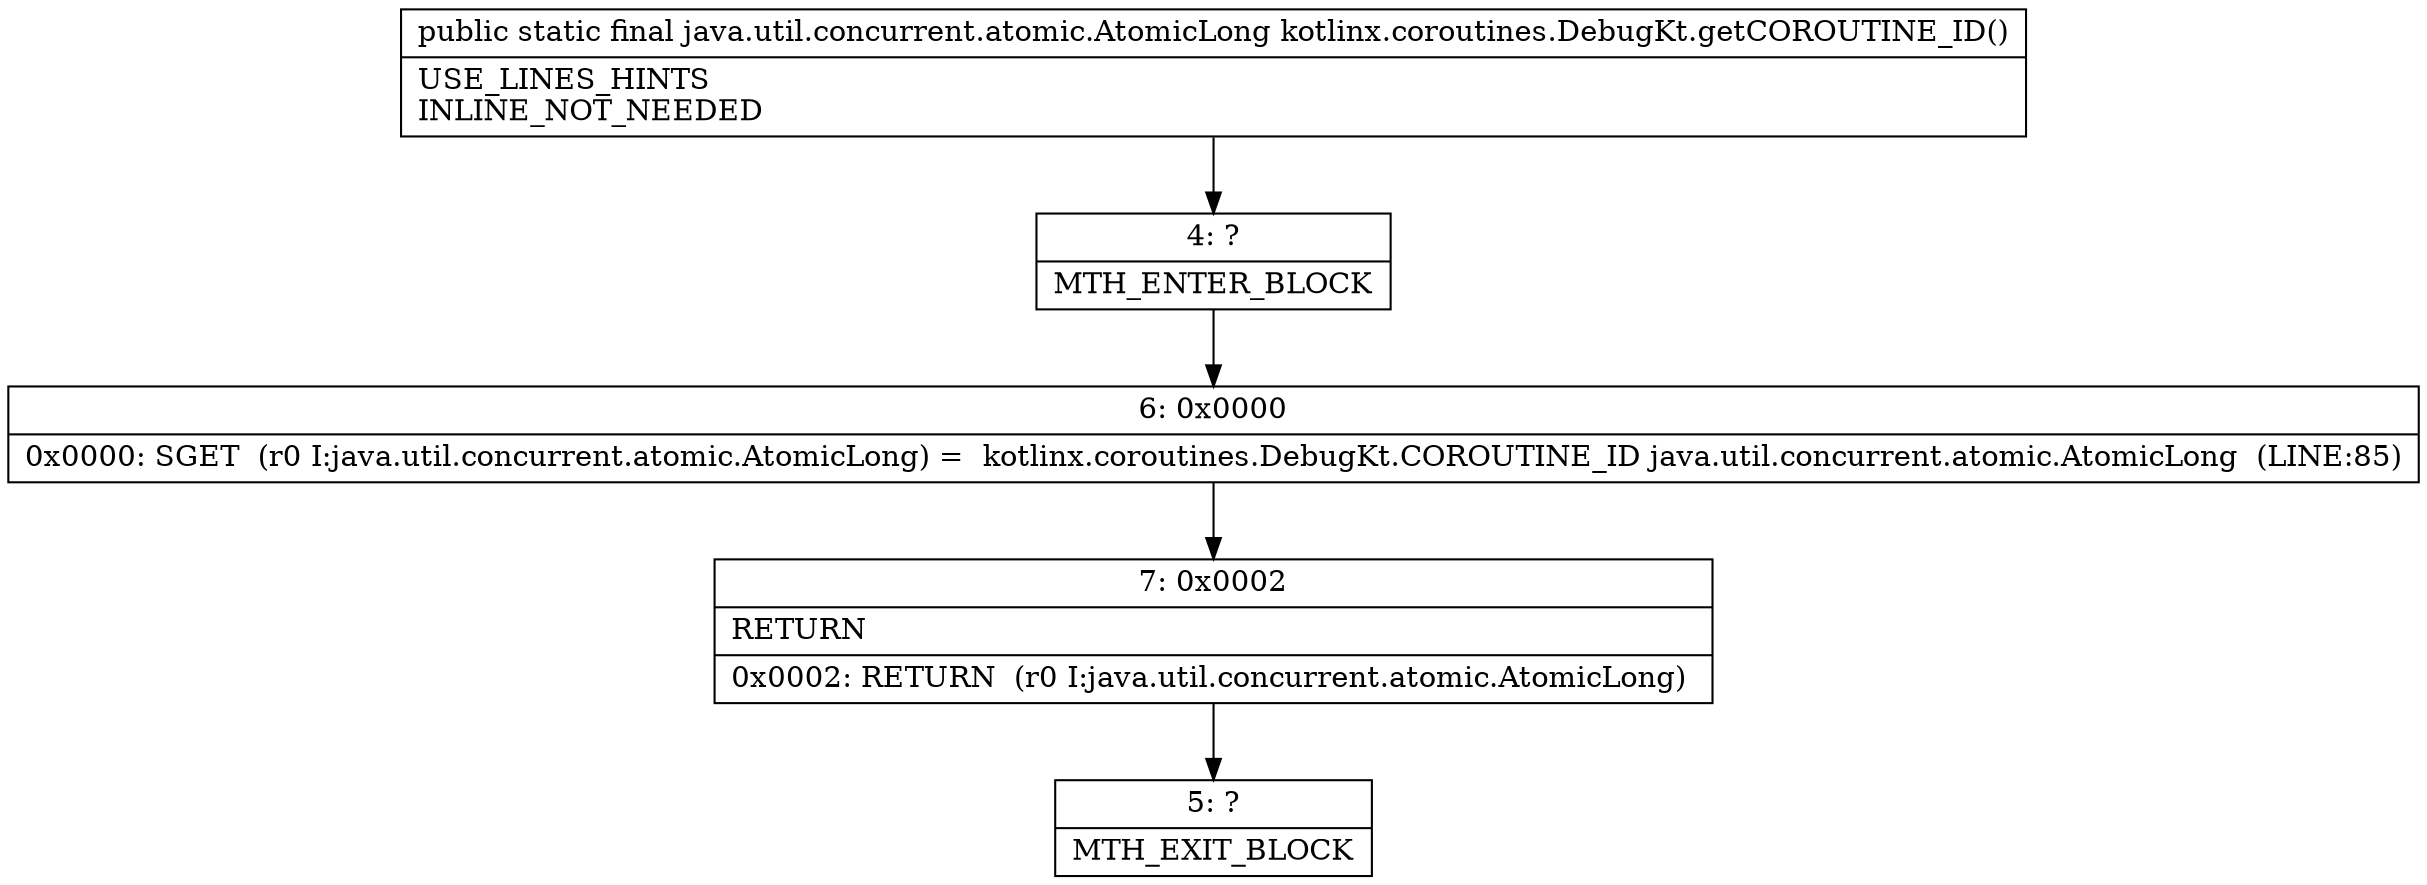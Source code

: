 digraph "CFG forkotlinx.coroutines.DebugKt.getCOROUTINE_ID()Ljava\/util\/concurrent\/atomic\/AtomicLong;" {
Node_4 [shape=record,label="{4\:\ ?|MTH_ENTER_BLOCK\l}"];
Node_6 [shape=record,label="{6\:\ 0x0000|0x0000: SGET  (r0 I:java.util.concurrent.atomic.AtomicLong) =  kotlinx.coroutines.DebugKt.COROUTINE_ID java.util.concurrent.atomic.AtomicLong  (LINE:85)\l}"];
Node_7 [shape=record,label="{7\:\ 0x0002|RETURN\l|0x0002: RETURN  (r0 I:java.util.concurrent.atomic.AtomicLong) \l}"];
Node_5 [shape=record,label="{5\:\ ?|MTH_EXIT_BLOCK\l}"];
MethodNode[shape=record,label="{public static final java.util.concurrent.atomic.AtomicLong kotlinx.coroutines.DebugKt.getCOROUTINE_ID()  | USE_LINES_HINTS\lINLINE_NOT_NEEDED\l}"];
MethodNode -> Node_4;Node_4 -> Node_6;
Node_6 -> Node_7;
Node_7 -> Node_5;
}

